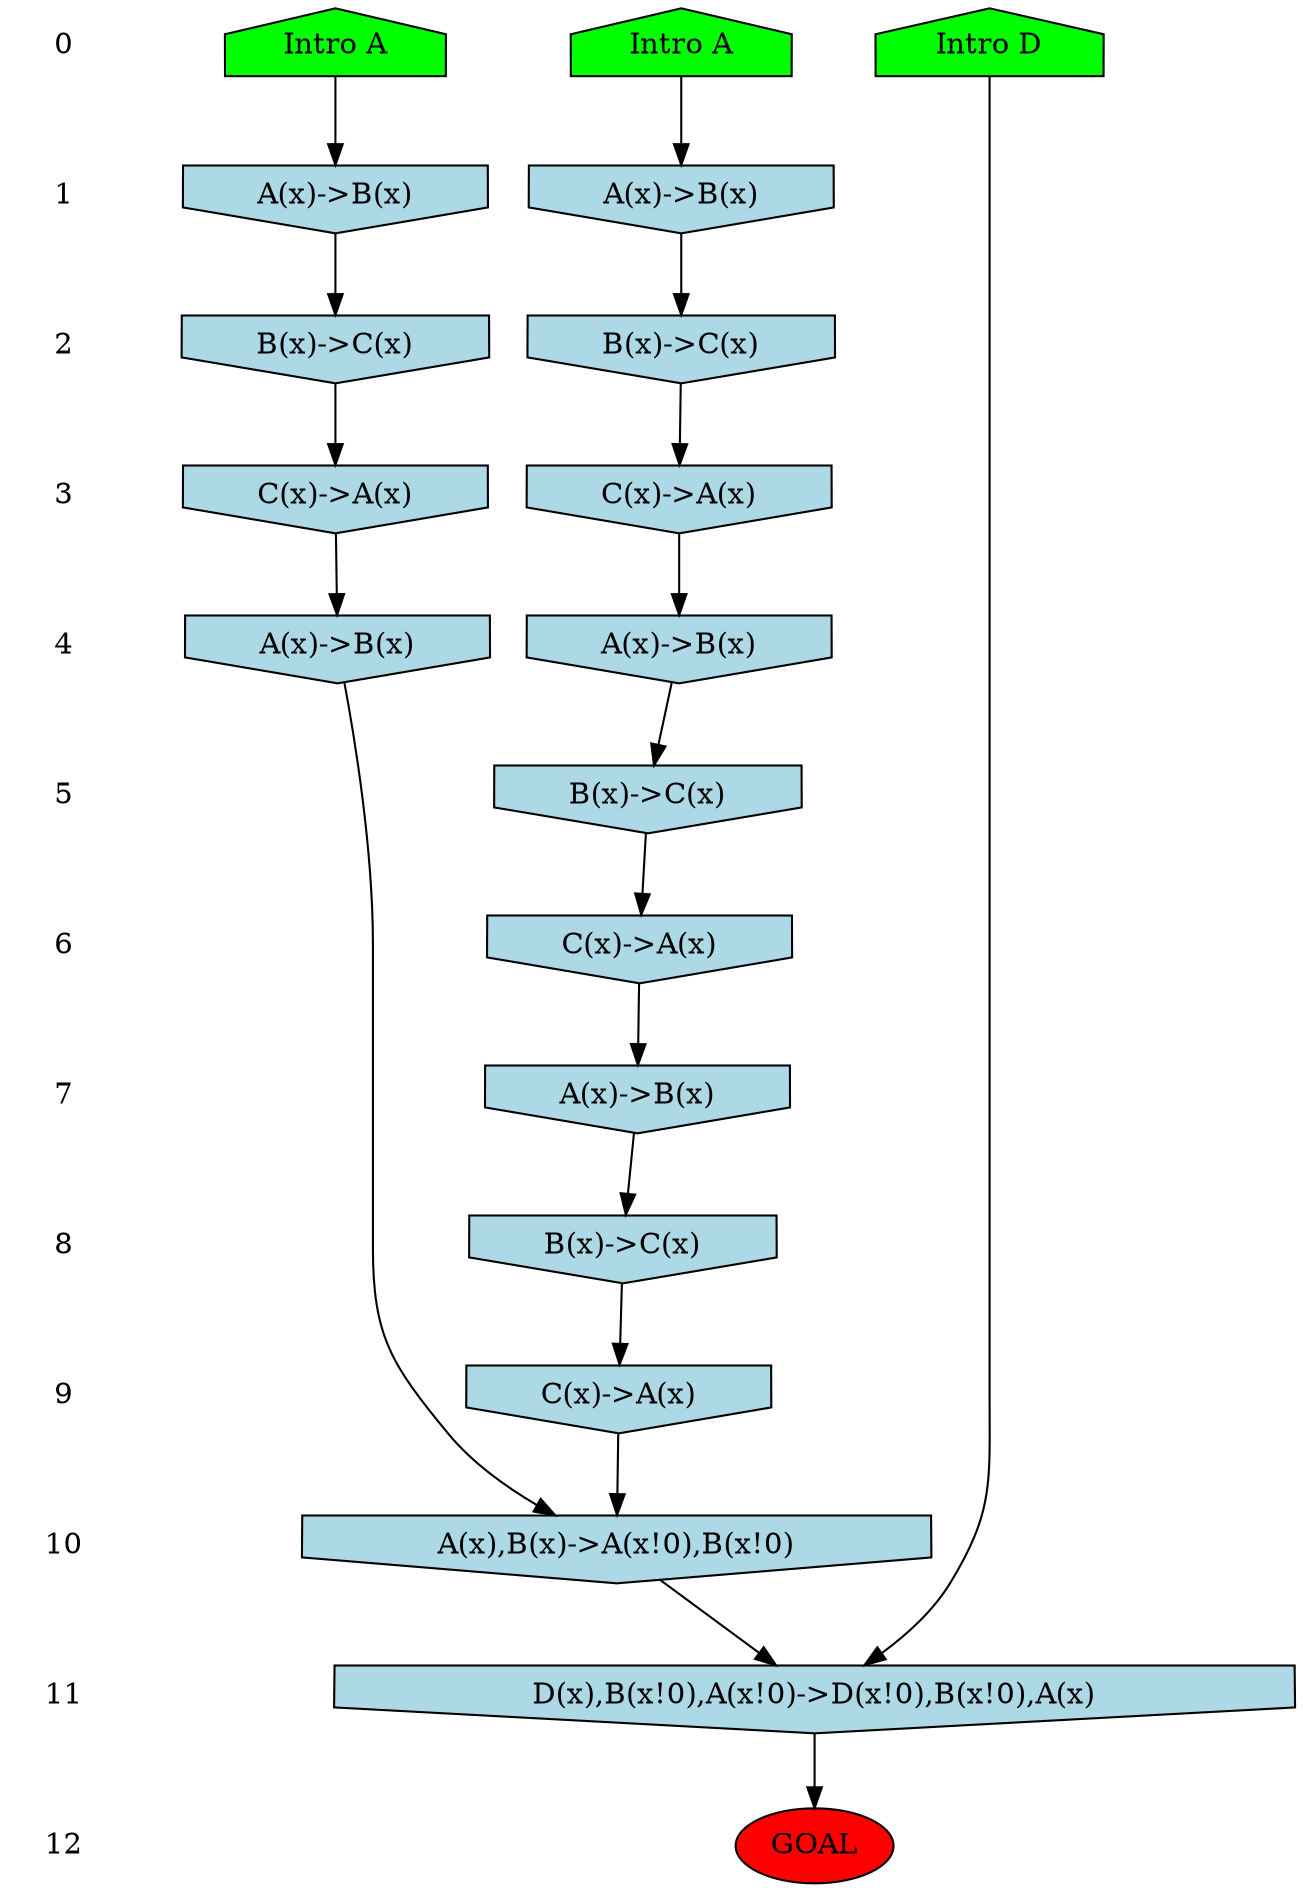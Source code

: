 /* Compression of 2 causal flows obtained in average at 1.363691E+01 t.u */
/* Compressed causal flows were: [43;53] */
digraph G{
 ranksep=.5 ; 
{ rank = same ; "0" [shape=plaintext] ; node_1 [label ="Intro A", shape=house, style=filled, fillcolor=green] ;
node_2 [label ="Intro A", shape=house, style=filled, fillcolor=green] ;
node_3 [label ="Intro D", shape=house, style=filled, fillcolor=green] ;
}
{ rank = same ; "1" [shape=plaintext] ; node_4 [label="A(x)->B(x)", shape=invhouse, style=filled, fillcolor = lightblue] ;
node_5 [label="A(x)->B(x)", shape=invhouse, style=filled, fillcolor = lightblue] ;
}
{ rank = same ; "2" [shape=plaintext] ; node_6 [label="B(x)->C(x)", shape=invhouse, style=filled, fillcolor = lightblue] ;
node_9 [label="B(x)->C(x)", shape=invhouse, style=filled, fillcolor = lightblue] ;
}
{ rank = same ; "3" [shape=plaintext] ; node_7 [label="C(x)->A(x)", shape=invhouse, style=filled, fillcolor = lightblue] ;
node_11 [label="C(x)->A(x)", shape=invhouse, style=filled, fillcolor = lightblue] ;
}
{ rank = same ; "4" [shape=plaintext] ; node_8 [label="A(x)->B(x)", shape=invhouse, style=filled, fillcolor = lightblue] ;
node_13 [label="A(x)->B(x)", shape=invhouse, style=filled, fillcolor = lightblue] ;
}
{ rank = same ; "5" [shape=plaintext] ; node_10 [label="B(x)->C(x)", shape=invhouse, style=filled, fillcolor = lightblue] ;
}
{ rank = same ; "6" [shape=plaintext] ; node_12 [label="C(x)->A(x)", shape=invhouse, style=filled, fillcolor = lightblue] ;
}
{ rank = same ; "7" [shape=plaintext] ; node_14 [label="A(x)->B(x)", shape=invhouse, style=filled, fillcolor = lightblue] ;
}
{ rank = same ; "8" [shape=plaintext] ; node_15 [label="B(x)->C(x)", shape=invhouse, style=filled, fillcolor = lightblue] ;
}
{ rank = same ; "9" [shape=plaintext] ; node_16 [label="C(x)->A(x)", shape=invhouse, style=filled, fillcolor = lightblue] ;
}
{ rank = same ; "10" [shape=plaintext] ; node_17 [label="A(x),B(x)->A(x!0),B(x!0)", shape=invhouse, style=filled, fillcolor = lightblue] ;
}
{ rank = same ; "11" [shape=plaintext] ; node_18 [label="D(x),B(x!0),A(x!0)->D(x!0),B(x!0),A(x)", shape=invhouse, style=filled, fillcolor = lightblue] ;
}
{ rank = same ; "12" [shape=plaintext] ; node_19 [label ="GOAL", style=filled, fillcolor=red] ;
}
"0" -> "1" [style="invis"]; 
"1" -> "2" [style="invis"]; 
"2" -> "3" [style="invis"]; 
"3" -> "4" [style="invis"]; 
"4" -> "5" [style="invis"]; 
"5" -> "6" [style="invis"]; 
"6" -> "7" [style="invis"]; 
"7" -> "8" [style="invis"]; 
"8" -> "9" [style="invis"]; 
"9" -> "10" [style="invis"]; 
"10" -> "11" [style="invis"]; 
"11" -> "12" [style="invis"]; 
node_2 -> node_4
node_1 -> node_5
node_4 -> node_6
node_6 -> node_7
node_7 -> node_8
node_5 -> node_9
node_8 -> node_10
node_9 -> node_11
node_10 -> node_12
node_11 -> node_13
node_12 -> node_14
node_14 -> node_15
node_15 -> node_16
node_13 -> node_17
node_16 -> node_17
node_3 -> node_18
node_17 -> node_18
node_18 -> node_19
}
/*
 Dot generation time: 0.000196
*/